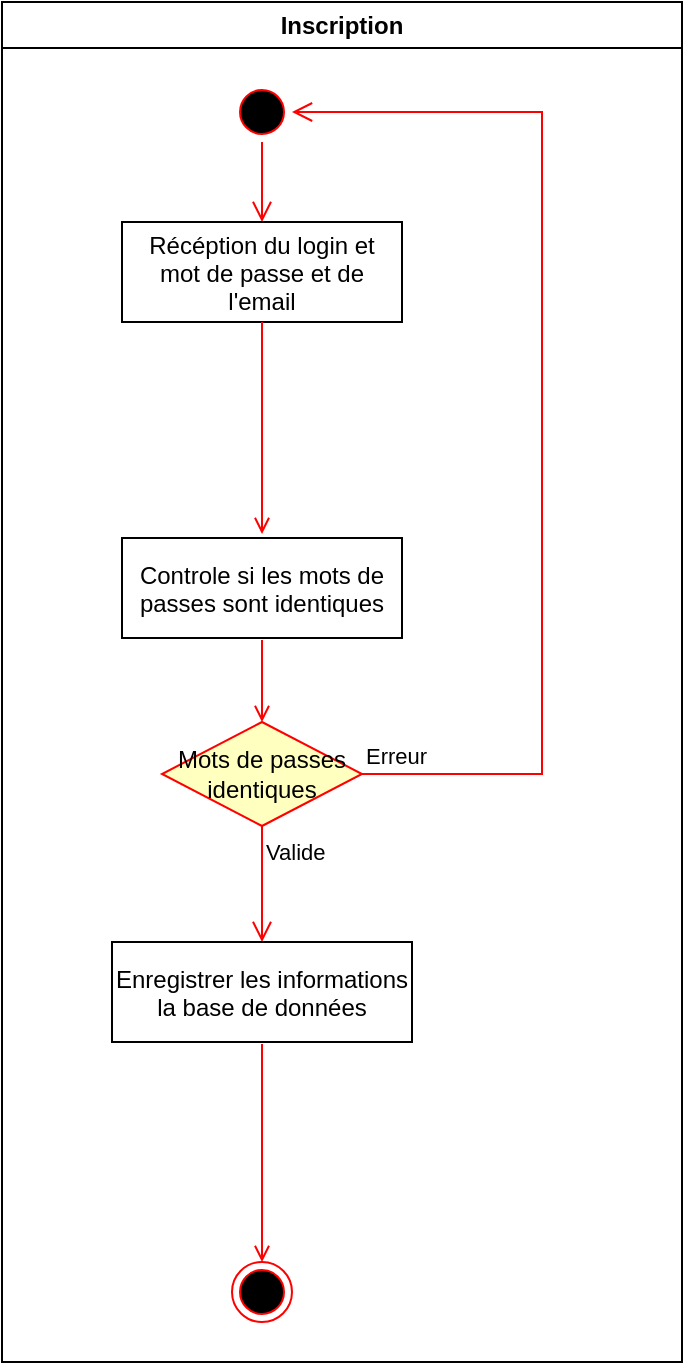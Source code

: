 <mxfile version="17.0.0" type="device"><diagram name="Page-1" id="e7e014a7-5840-1c2e-5031-d8a46d1fe8dd"><mxGraphModel dx="1422" dy="746" grid="1" gridSize="10" guides="1" tooltips="1" connect="1" arrows="1" fold="1" page="1" pageScale="1" pageWidth="1169" pageHeight="826" background="none" math="0" shadow="0"><root><mxCell id="0"/><mxCell id="1" parent="0"/><mxCell id="7anOLqA9jebTdFyzQ6dR-131" value="Inscription" style="swimlane;whiteSpace=wrap" vertex="1" parent="1"><mxGeometry x="200" y="110" width="340" height="680" as="geometry"/></mxCell><mxCell id="7anOLqA9jebTdFyzQ6dR-132" value="" style="ellipse;shape=startState;fillColor=#000000;strokeColor=#ff0000;" vertex="1" parent="7anOLqA9jebTdFyzQ6dR-131"><mxGeometry x="115" y="40" width="30" height="30" as="geometry"/></mxCell><mxCell id="7anOLqA9jebTdFyzQ6dR-133" value="" style="elbow=horizontal;verticalAlign=bottom;endArrow=open;endSize=8;strokeColor=#FF0000;endFill=1;rounded=0" edge="1" parent="7anOLqA9jebTdFyzQ6dR-131" source="7anOLqA9jebTdFyzQ6dR-132" target="7anOLqA9jebTdFyzQ6dR-134"><mxGeometry x="100" y="40" as="geometry"><mxPoint x="210" y="82" as="targetPoint"/></mxGeometry></mxCell><mxCell id="7anOLqA9jebTdFyzQ6dR-134" value="Récéption du login et &#10;mot de passe et de &#10;l'email" style="" vertex="1" parent="7anOLqA9jebTdFyzQ6dR-131"><mxGeometry x="60" y="110" width="140" height="50" as="geometry"/></mxCell><mxCell id="7anOLqA9jebTdFyzQ6dR-135" value="" style="endArrow=open;strokeColor=#FF0000;endFill=1;rounded=0;exitX=0.5;exitY=1;exitDx=0;exitDy=0;exitPerimeter=0;entryX=0.5;entryY=-0.04;entryDx=0;entryDy=0;entryPerimeter=0;" edge="1" parent="7anOLqA9jebTdFyzQ6dR-131" source="7anOLqA9jebTdFyzQ6dR-134" target="7anOLqA9jebTdFyzQ6dR-137"><mxGeometry relative="1" as="geometry"><mxPoint x="130" y="160" as="sourcePoint"/><mxPoint x="130" y="252" as="targetPoint"/></mxGeometry></mxCell><mxCell id="7anOLqA9jebTdFyzQ6dR-136" value="" style="ellipse;html=1;shape=endState;fillColor=#000000;strokeColor=#ff0000;fontColor=#000000;" vertex="1" parent="7anOLqA9jebTdFyzQ6dR-131"><mxGeometry x="115" y="630" width="30" height="30" as="geometry"/></mxCell><mxCell id="7anOLqA9jebTdFyzQ6dR-137" value="Controle si les mots de&#10;passes sont identiques" style="" vertex="1" parent="7anOLqA9jebTdFyzQ6dR-131"><mxGeometry x="60" y="268" width="140" height="50" as="geometry"/></mxCell><mxCell id="7anOLqA9jebTdFyzQ6dR-138" value="Mots de passes identiques" style="rhombus;whiteSpace=wrap;html=1;fillColor=#ffffc0;strokeColor=#ff0000;fontColor=#000000;" vertex="1" parent="7anOLqA9jebTdFyzQ6dR-131"><mxGeometry x="80" y="360" width="100" height="52" as="geometry"/></mxCell><mxCell id="7anOLqA9jebTdFyzQ6dR-139" value="Erreur" style="edgeStyle=orthogonalEdgeStyle;html=1;align=left;verticalAlign=bottom;endArrow=open;endSize=8;strokeColor=#ff0000;rounded=0;fontColor=#000000;" edge="1" parent="7anOLqA9jebTdFyzQ6dR-131" source="7anOLqA9jebTdFyzQ6dR-138" target="7anOLqA9jebTdFyzQ6dR-132"><mxGeometry x="-1" relative="1" as="geometry"><mxPoint x="210" y="70" as="targetPoint"/><Array as="points"><mxPoint x="270" y="386"/><mxPoint x="270" y="55"/></Array></mxGeometry></mxCell><mxCell id="7anOLqA9jebTdFyzQ6dR-140" value="Valide" style="edgeStyle=orthogonalEdgeStyle;html=1;align=left;verticalAlign=top;endArrow=open;endSize=8;strokeColor=#ff0000;rounded=0;fontColor=#000000;entryX=0.5;entryY=0;entryDx=0;entryDy=0;entryPerimeter=0;" edge="1" parent="7anOLqA9jebTdFyzQ6dR-131" source="7anOLqA9jebTdFyzQ6dR-138" target="7anOLqA9jebTdFyzQ6dR-142"><mxGeometry x="-1" relative="1" as="geometry"><mxPoint x="130" y="460" as="targetPoint"/></mxGeometry></mxCell><mxCell id="7anOLqA9jebTdFyzQ6dR-141" value="" style="endArrow=open;strokeColor=#FF0000;endFill=1;rounded=0;exitX=0.5;exitY=1.02;exitDx=0;exitDy=0;exitPerimeter=0;" edge="1" parent="7anOLqA9jebTdFyzQ6dR-131" source="7anOLqA9jebTdFyzQ6dR-137" target="7anOLqA9jebTdFyzQ6dR-138"><mxGeometry relative="1" as="geometry"><mxPoint x="140" y="170" as="sourcePoint"/><mxPoint x="140" y="276" as="targetPoint"/></mxGeometry></mxCell><mxCell id="7anOLqA9jebTdFyzQ6dR-142" value="Enregistrer les informations &#10;la base de données" style="" vertex="1" parent="7anOLqA9jebTdFyzQ6dR-131"><mxGeometry x="55" y="470" width="150" height="50" as="geometry"/></mxCell><mxCell id="7anOLqA9jebTdFyzQ6dR-143" value="" style="endArrow=open;strokeColor=#FF0000;endFill=1;rounded=0;exitX=0.5;exitY=1.02;exitDx=0;exitDy=0;exitPerimeter=0;" edge="1" parent="7anOLqA9jebTdFyzQ6dR-131" source="7anOLqA9jebTdFyzQ6dR-142" target="7anOLqA9jebTdFyzQ6dR-136"><mxGeometry relative="1" as="geometry"><mxPoint x="140" y="170" as="sourcePoint"/><mxPoint x="140" y="276" as="targetPoint"/></mxGeometry></mxCell></root></mxGraphModel></diagram></mxfile>